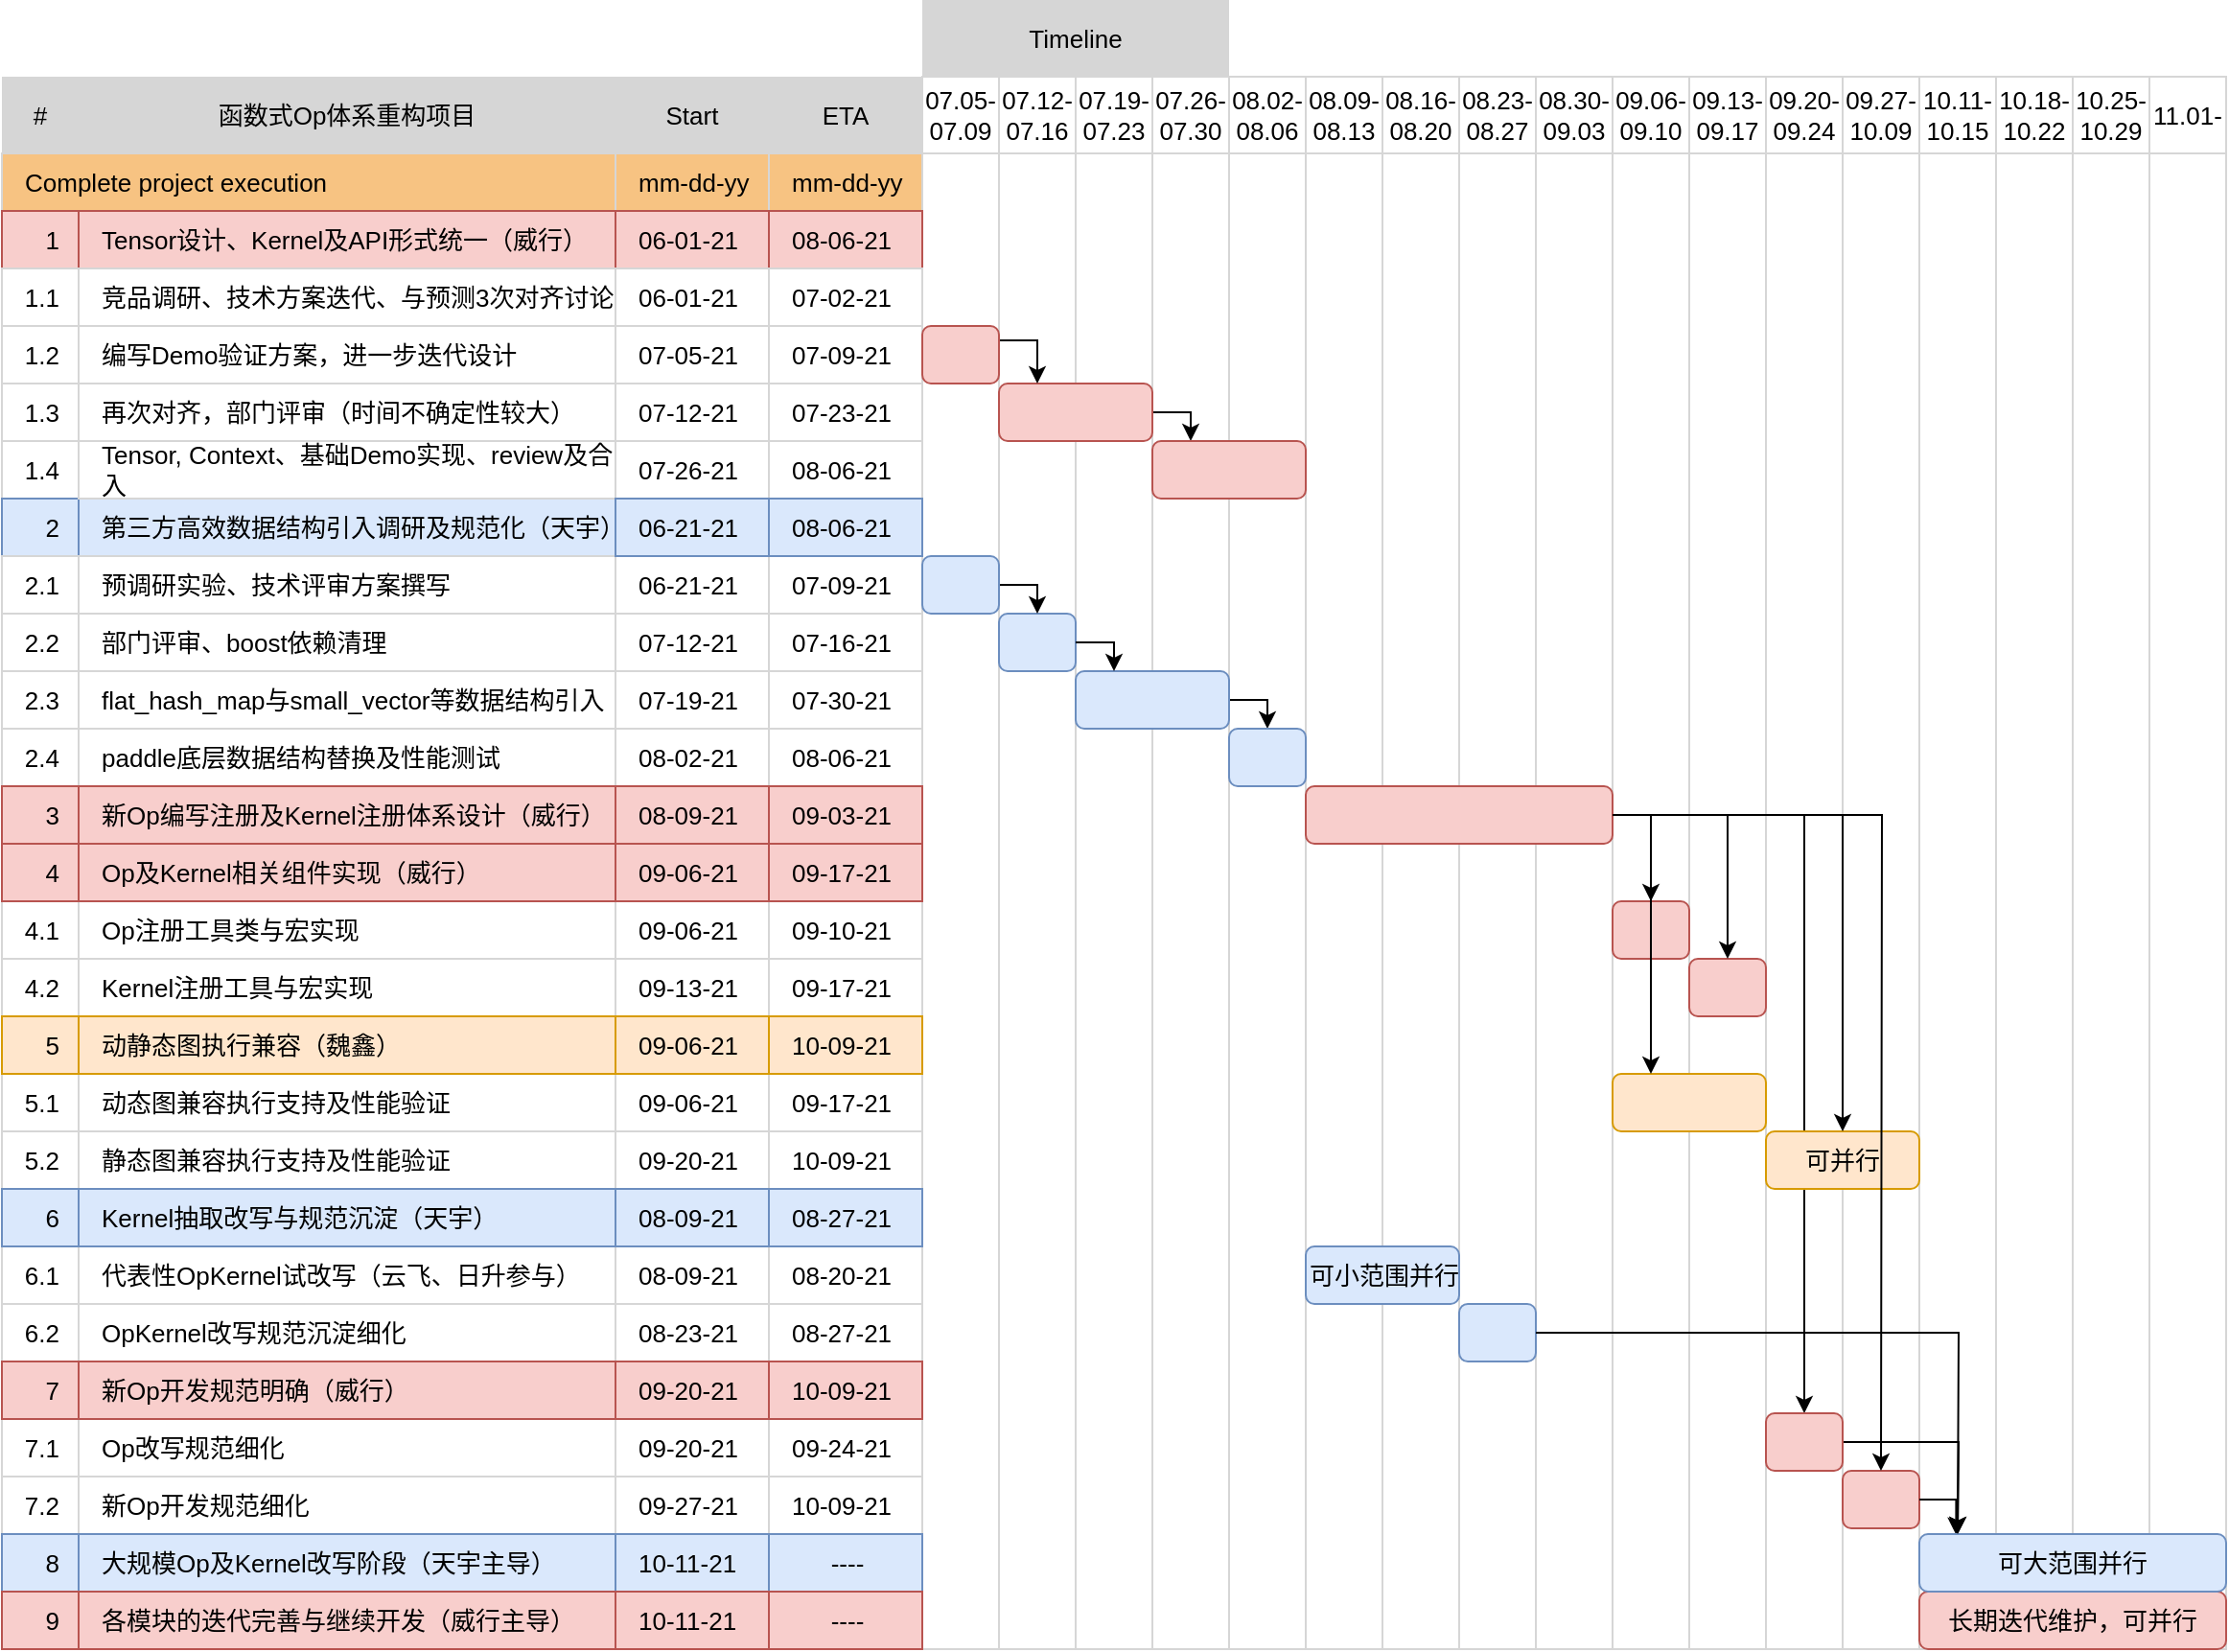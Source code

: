 <mxfile version="14.8.4" type="github">
  <diagram id="ldL86o38puUB_D25Ix0b" name="Page-1">
    <mxGraphModel dx="3258" dy="1356" grid="1" gridSize="10" guides="1" tooltips="1" connect="1" arrows="1" fold="1" page="1" pageScale="1" pageWidth="827" pageHeight="1169" math="0" shadow="0">
      <root>
        <mxCell id="0" />
        <mxCell id="1" parent="0" />
        <mxCell id="llm-Sv5bOsCH1gsNNvd9-575" value="" style="rounded=0;whiteSpace=wrap;html=1;strokeColor=#D6D6D6;fillColor=#FFFFFF;fontSize=13;" vertex="1" parent="1">
          <mxGeometry x="550" y="300" width="40" height="780" as="geometry" />
        </mxCell>
        <mxCell id="llm-Sv5bOsCH1gsNNvd9-574" value="" style="rounded=0;whiteSpace=wrap;html=1;strokeColor=#D6D6D6;fillColor=#FFFFFF;fontSize=13;" vertex="1" parent="1">
          <mxGeometry x="510" y="300" width="40" height="780" as="geometry" />
        </mxCell>
        <mxCell id="llm-Sv5bOsCH1gsNNvd9-573" value="" style="rounded=0;whiteSpace=wrap;html=1;strokeColor=#D6D6D6;fillColor=#FFFFFF;fontSize=13;" vertex="1" parent="1">
          <mxGeometry x="470" y="300" width="40" height="780" as="geometry" />
        </mxCell>
        <mxCell id="llm-Sv5bOsCH1gsNNvd9-572" value="" style="rounded=0;whiteSpace=wrap;html=1;strokeColor=#D6D6D6;fillColor=#FFFFFF;fontSize=13;" vertex="1" parent="1">
          <mxGeometry x="430" y="300" width="40" height="780" as="geometry" />
        </mxCell>
        <mxCell id="llm-Sv5bOsCH1gsNNvd9-442" value="" style="rounded=0;whiteSpace=wrap;html=1;strokeColor=#D6D6D6;fillColor=#FFFFFF;fontSize=13;" vertex="1" parent="1">
          <mxGeometry x="-90" y="300" width="40" height="780" as="geometry" />
        </mxCell>
        <mxCell id="llm-Sv5bOsCH1gsNNvd9-437" value="09.20-09.24" style="whiteSpace=wrap;html=1;aspect=fixed;strokeColor=#D6D6D6;strokeWidth=1;fillColor=#FFFFFF;fontColor=#000000;align=center;fontSize=13;" vertex="1" parent="1">
          <mxGeometry x="350" y="260" width="40" height="40" as="geometry" />
        </mxCell>
        <mxCell id="llm-Sv5bOsCH1gsNNvd9-438" value="09.27-10.09" style="whiteSpace=wrap;html=1;aspect=fixed;strokeColor=#D6D6D6;strokeWidth=1;fillColor=#FFFFFF;fontColor=#000000;align=center;fontSize=13;" vertex="1" parent="1">
          <mxGeometry x="390" y="260" width="40" height="40" as="geometry" />
        </mxCell>
        <mxCell id="llm-Sv5bOsCH1gsNNvd9-439" value="10.11-10.15" style="whiteSpace=wrap;html=1;aspect=fixed;strokeColor=#D6D6D6;strokeWidth=1;fillColor=#FFFFFF;fontColor=#000000;align=center;fontSize=13;" vertex="1" parent="1">
          <mxGeometry x="430" y="260" width="40" height="40" as="geometry" />
        </mxCell>
        <mxCell id="llm-Sv5bOsCH1gsNNvd9-440" value="10.18-10.22" style="whiteSpace=wrap;html=1;aspect=fixed;strokeColor=#D6D6D6;strokeWidth=1;fillColor=#FFFFFF;fontColor=#000000;align=center;fontSize=13;" vertex="1" parent="1">
          <mxGeometry x="470" y="260" width="40" height="40" as="geometry" />
        </mxCell>
        <mxCell id="llm-Sv5bOsCH1gsNNvd9-441" value="10.25-10.29" style="whiteSpace=wrap;html=1;aspect=fixed;strokeColor=#D6D6D6;strokeWidth=1;fillColor=#FFFFFF;fontColor=#000000;align=center;fontSize=13;" vertex="1" parent="1">
          <mxGeometry x="510" y="260" width="40" height="40" as="geometry" />
        </mxCell>
        <mxCell id="llm-Sv5bOsCH1gsNNvd9-342" value="" style="rounded=0;whiteSpace=wrap;html=1;strokeColor=#D6D6D6;fillColor=#FFFFFF;fontSize=13;" vertex="1" parent="1">
          <mxGeometry x="30" y="299.62" width="40" height="780.38" as="geometry" />
        </mxCell>
        <mxCell id="llm-Sv5bOsCH1gsNNvd9-343" value="" style="rounded=0;whiteSpace=wrap;html=1;strokeColor=#D6D6D6;fillColor=#FFFFFF;fontSize=13;" vertex="1" parent="1">
          <mxGeometry x="70" y="299.62" width="40" height="780.38" as="geometry" />
        </mxCell>
        <mxCell id="llm-Sv5bOsCH1gsNNvd9-344" value="" style="rounded=0;whiteSpace=wrap;html=1;strokeColor=#D6D6D6;fillColor=#FFFFFF;fontSize=13;" vertex="1" parent="1">
          <mxGeometry x="110" y="299.62" width="40" height="780.38" as="geometry" />
        </mxCell>
        <mxCell id="llm-Sv5bOsCH1gsNNvd9-345" value="" style="rounded=0;whiteSpace=wrap;html=1;strokeColor=#D6D6D6;fillColor=#FFFFFF;fontSize=13;" vertex="1" parent="1">
          <mxGeometry x="-50" y="299.62" width="40" height="780.38" as="geometry" />
        </mxCell>
        <mxCell id="llm-Sv5bOsCH1gsNNvd9-346" value="" style="rounded=0;whiteSpace=wrap;html=1;strokeColor=#D6D6D6;fillColor=#FFFFFF;fontSize=13;" vertex="1" parent="1">
          <mxGeometry x="-10" y="299.62" width="40" height="780.38" as="geometry" />
        </mxCell>
        <mxCell id="llm-Sv5bOsCH1gsNNvd9-410" value="" style="rounded=0;whiteSpace=wrap;html=1;strokeColor=#D6D6D6;fillColor=#FFFFFF;fontSize=13;" vertex="1" parent="1">
          <mxGeometry x="230" y="299.62" width="40" height="780.38" as="geometry" />
        </mxCell>
        <mxCell id="llm-Sv5bOsCH1gsNNvd9-411" value="" style="rounded=0;whiteSpace=wrap;html=1;strokeColor=#D6D6D6;fillColor=#FFFFFF;fontSize=13;" vertex="1" parent="1">
          <mxGeometry x="270" y="299.62" width="40" height="780.38" as="geometry" />
        </mxCell>
        <mxCell id="llm-Sv5bOsCH1gsNNvd9-412" value="" style="rounded=0;whiteSpace=wrap;html=1;strokeColor=#D6D6D6;fillColor=#FFFFFF;fontSize=13;" vertex="1" parent="1">
          <mxGeometry x="310" y="299.62" width="40" height="780.38" as="geometry" />
        </mxCell>
        <mxCell id="llm-Sv5bOsCH1gsNNvd9-413" value="" style="rounded=0;whiteSpace=wrap;html=1;strokeColor=#D6D6D6;fillColor=#FFFFFF;fontSize=13;" vertex="1" parent="1">
          <mxGeometry x="150" y="299.62" width="40" height="780.38" as="geometry" />
        </mxCell>
        <mxCell id="llm-Sv5bOsCH1gsNNvd9-414" value="" style="rounded=0;whiteSpace=wrap;html=1;strokeColor=#D6D6D6;fillColor=#FFFFFF;fontSize=13;" vertex="1" parent="1">
          <mxGeometry x="190" y="299.62" width="40" height="780.38" as="geometry" />
        </mxCell>
        <mxCell id="llm-Sv5bOsCH1gsNNvd9-424" value="" style="rounded=0;whiteSpace=wrap;html=1;strokeColor=#D6D6D6;fillColor=#FFFFFF;fontSize=13;" vertex="1" parent="1">
          <mxGeometry x="350" y="300" width="40" height="780" as="geometry" />
        </mxCell>
        <mxCell id="llm-Sv5bOsCH1gsNNvd9-110" value="&lt;span style=&quot;font-size: 13px;&quot;&gt;Complete project execution&lt;/span&gt;" style="rounded=0;whiteSpace=wrap;html=1;strokeColor=#D6D6D6;fillColor=#f7c382;align=left;spacingLeft=10;fontSize=13;" vertex="1" parent="1">
          <mxGeometry x="-570" y="300" width="480" height="30" as="geometry" />
        </mxCell>
        <mxCell id="llm-Sv5bOsCH1gsNNvd9-111" value="Tensor设计、Kernel及API形式统一（威行）" style="rounded=0;whiteSpace=wrap;html=1;strokeColor=#b85450;fillColor=#f8cecc;align=left;spacingLeft=10;fontSize=13;" vertex="1" parent="1">
          <mxGeometry x="-530" y="330" width="280" height="30" as="geometry" />
        </mxCell>
        <mxCell id="llm-Sv5bOsCH1gsNNvd9-112" value="竞品调研、技术方案迭代、与预测3次对齐讨论" style="rounded=0;whiteSpace=wrap;html=1;strokeColor=#D6D6D6;fillColor=#FFFFFF;align=left;spacingLeft=10;fontSize=13;" vertex="1" parent="1">
          <mxGeometry x="-530" y="360" width="280" height="30" as="geometry" />
        </mxCell>
        <mxCell id="llm-Sv5bOsCH1gsNNvd9-113" value="再次对齐，部门评审（时间不确定性较大）" style="rounded=0;whiteSpace=wrap;html=1;strokeColor=#D6D6D6;fillColor=#FFFFFF;align=left;spacingLeft=10;fontSize=13;" vertex="1" parent="1">
          <mxGeometry x="-530" y="420" width="280" height="30" as="geometry" />
        </mxCell>
        <mxCell id="llm-Sv5bOsCH1gsNNvd9-116" value="&lt;span style=&quot;font-size: 13px;&quot;&gt;第三方高效数据结构引入调研及规范化（天宇）&lt;/span&gt;" style="rounded=0;whiteSpace=wrap;html=1;strokeColor=#6c8ebf;fillColor=#dae8fc;align=left;spacingLeft=10;fontSize=13;" vertex="1" parent="1">
          <mxGeometry x="-530" y="480" width="280" height="30" as="geometry" />
        </mxCell>
        <mxCell id="llm-Sv5bOsCH1gsNNvd9-117" value="预调研实验、技术评审方案撰写" style="rounded=0;whiteSpace=wrap;html=1;strokeColor=#D6D6D6;fillColor=#FFFFFF;align=left;spacingLeft=10;fontSize=13;" vertex="1" parent="1">
          <mxGeometry x="-530" y="510" width="280" height="30" as="geometry" />
        </mxCell>
        <mxCell id="llm-Sv5bOsCH1gsNNvd9-118" value="&lt;span style=&quot;font-size: 13px;&quot;&gt;部门评审、boost依赖清理&lt;/span&gt;" style="rounded=0;whiteSpace=wrap;html=1;strokeColor=#D6D6D6;fillColor=#FFFFFF;align=left;spacingLeft=10;fontSize=13;" vertex="1" parent="1">
          <mxGeometry x="-530" y="540" width="280" height="30" as="geometry" />
        </mxCell>
        <mxCell id="llm-Sv5bOsCH1gsNNvd9-119" value="flat_hash_map与small_vector等数据结构引入" style="rounded=0;whiteSpace=wrap;html=1;strokeColor=#D6D6D6;fillColor=#FFFFFF;align=left;spacingLeft=10;fontSize=13;" vertex="1" parent="1">
          <mxGeometry x="-530" y="570" width="280" height="30" as="geometry" />
        </mxCell>
        <mxCell id="llm-Sv5bOsCH1gsNNvd9-120" value="paddle底层数据结构替换及性能测试" style="rounded=0;whiteSpace=wrap;html=1;strokeColor=#D6D6D6;fillColor=#FFFFFF;align=left;spacingLeft=10;fontSize=13;" vertex="1" parent="1">
          <mxGeometry x="-530" y="600" width="280" height="30" as="geometry" />
        </mxCell>
        <mxCell id="llm-Sv5bOsCH1gsNNvd9-123" value="&lt;span style=&quot;font-size: 13px;&quot;&gt;新Op编写注册及Kernel注册体系设计（威行）&lt;/span&gt;" style="rounded=0;whiteSpace=wrap;html=1;strokeColor=#b85450;fillColor=#f8cecc;align=left;spacingLeft=10;fontSize=13;" vertex="1" parent="1">
          <mxGeometry x="-530" y="630" width="280" height="30" as="geometry" />
        </mxCell>
        <mxCell id="llm-Sv5bOsCH1gsNNvd9-124" value="&lt;span style=&quot;font-size: 13px;&quot;&gt;Op注册工具类与宏实现&lt;/span&gt;" style="rounded=0;whiteSpace=wrap;html=1;strokeColor=#D6D6D6;fillColor=#FFFFFF;align=left;spacingLeft=10;fontSize=13;" vertex="1" parent="1">
          <mxGeometry x="-530" y="690" width="280" height="30" as="geometry" />
        </mxCell>
        <mxCell id="llm-Sv5bOsCH1gsNNvd9-125" value="Kernel注册工具与宏实现" style="rounded=0;whiteSpace=wrap;html=1;strokeColor=#D6D6D6;fillColor=#FFFFFF;align=left;spacingLeft=10;fontSize=13;" vertex="1" parent="1">
          <mxGeometry x="-530" y="720" width="280" height="30" as="geometry" />
        </mxCell>
        <mxCell id="llm-Sv5bOsCH1gsNNvd9-126" value="&lt;span style=&quot;font-size: 13px;&quot;&gt;动态图兼容执行支持及性能验证&lt;/span&gt;" style="rounded=0;whiteSpace=wrap;html=1;strokeColor=#D6D6D6;fillColor=#FFFFFF;align=left;spacingLeft=10;fontSize=13;" vertex="1" parent="1">
          <mxGeometry x="-530" y="780" width="280" height="30" as="geometry" />
        </mxCell>
        <mxCell id="llm-Sv5bOsCH1gsNNvd9-127" value="静态图兼容执行支持及性能验证" style="rounded=0;whiteSpace=wrap;html=1;strokeColor=#D6D6D6;fillColor=#FFFFFF;align=left;spacingLeft=10;fontSize=13;" vertex="1" parent="1">
          <mxGeometry x="-530" y="810" width="280" height="30" as="geometry" />
        </mxCell>
        <mxCell id="llm-Sv5bOsCH1gsNNvd9-129" value="1" style="rounded=0;whiteSpace=wrap;html=1;strokeColor=#b85450;fillColor=#f8cecc;align=right;spacingLeft=10;spacingRight=8;fontSize=13;" vertex="1" parent="1">
          <mxGeometry x="-570" y="330" width="40" height="30" as="geometry" />
        </mxCell>
        <mxCell id="llm-Sv5bOsCH1gsNNvd9-130" value="1.1" style="rounded=0;whiteSpace=wrap;html=1;strokeColor=#D6D6D6;fillColor=#FFFFFF;align=right;spacingLeft=10;spacingRight=8;fontSize=13;" vertex="1" parent="1">
          <mxGeometry x="-570" y="360" width="40" height="30" as="geometry" />
        </mxCell>
        <mxCell id="llm-Sv5bOsCH1gsNNvd9-131" value="1.2" style="rounded=0;whiteSpace=wrap;html=1;strokeColor=#D6D6D6;fillColor=#FFFFFF;align=right;spacingLeft=10;spacingRight=8;fontSize=13;" vertex="1" parent="1">
          <mxGeometry x="-570" y="390" width="40" height="30" as="geometry" />
        </mxCell>
        <mxCell id="llm-Sv5bOsCH1gsNNvd9-132" value="1.4" style="rounded=0;whiteSpace=wrap;html=1;strokeColor=#D6D6D6;fillColor=#FFFFFF;align=right;spacingLeft=10;spacingRight=8;fontSize=13;" vertex="1" parent="1">
          <mxGeometry x="-570" y="450" width="40" height="30" as="geometry" />
        </mxCell>
        <mxCell id="llm-Sv5bOsCH1gsNNvd9-134" value="2" style="rounded=0;whiteSpace=wrap;html=1;strokeColor=#6c8ebf;fillColor=#dae8fc;align=right;spacingLeft=10;spacingRight=8;fontSize=13;" vertex="1" parent="1">
          <mxGeometry x="-570" y="480" width="40" height="30" as="geometry" />
        </mxCell>
        <mxCell id="llm-Sv5bOsCH1gsNNvd9-135" value="2.1" style="rounded=0;whiteSpace=wrap;html=1;strokeColor=#D6D6D6;fillColor=#FFFFFF;align=right;spacingLeft=10;spacingRight=8;fontSize=13;" vertex="1" parent="1">
          <mxGeometry x="-570" y="510" width="40" height="30" as="geometry" />
        </mxCell>
        <mxCell id="llm-Sv5bOsCH1gsNNvd9-136" value="2.2" style="rounded=0;whiteSpace=wrap;html=1;strokeColor=#D6D6D6;fillColor=#FFFFFF;align=right;spacingLeft=10;spacingRight=8;fontSize=13;" vertex="1" parent="1">
          <mxGeometry x="-570" y="540" width="40" height="30" as="geometry" />
        </mxCell>
        <mxCell id="llm-Sv5bOsCH1gsNNvd9-137" value="2.3" style="rounded=0;whiteSpace=wrap;html=1;strokeColor=#D6D6D6;fillColor=#FFFFFF;align=right;spacingLeft=10;spacingRight=8;fontSize=13;" vertex="1" parent="1">
          <mxGeometry x="-570" y="570" width="40" height="30" as="geometry" />
        </mxCell>
        <mxCell id="llm-Sv5bOsCH1gsNNvd9-138" value="2.4" style="rounded=0;whiteSpace=wrap;html=1;strokeColor=#D6D6D6;fillColor=#FFFFFF;align=right;spacingLeft=10;spacingRight=8;fontSize=13;" vertex="1" parent="1">
          <mxGeometry x="-570" y="600" width="40" height="30" as="geometry" />
        </mxCell>
        <mxCell id="llm-Sv5bOsCH1gsNNvd9-141" value="3" style="rounded=0;whiteSpace=wrap;html=1;strokeColor=#b85450;fillColor=#f8cecc;align=right;spacingLeft=10;spacingRight=8;fontSize=13;" vertex="1" parent="1">
          <mxGeometry x="-570" y="630" width="40" height="30" as="geometry" />
        </mxCell>
        <mxCell id="llm-Sv5bOsCH1gsNNvd9-142" value="4.1" style="rounded=0;whiteSpace=wrap;html=1;strokeColor=#D6D6D6;fillColor=#FFFFFF;align=right;spacingLeft=10;spacingRight=8;fontSize=13;" vertex="1" parent="1">
          <mxGeometry x="-570" y="690" width="40" height="30" as="geometry" />
        </mxCell>
        <mxCell id="llm-Sv5bOsCH1gsNNvd9-143" value="4.2" style="rounded=0;whiteSpace=wrap;html=1;strokeColor=#D6D6D6;fillColor=#FFFFFF;align=right;spacingLeft=10;spacingRight=8;fontSize=13;" vertex="1" parent="1">
          <mxGeometry x="-570" y="720" width="40" height="30" as="geometry" />
        </mxCell>
        <mxCell id="llm-Sv5bOsCH1gsNNvd9-144" value="5.1" style="rounded=0;whiteSpace=wrap;html=1;strokeColor=#D6D6D6;fillColor=#FFFFFF;align=right;spacingLeft=10;spacingRight=8;fontSize=13;" vertex="1" parent="1">
          <mxGeometry x="-570" y="780" width="40" height="30" as="geometry" />
        </mxCell>
        <mxCell id="llm-Sv5bOsCH1gsNNvd9-145" value="5.2" style="rounded=0;whiteSpace=wrap;html=1;strokeColor=#D6D6D6;fillColor=#FFFFFF;align=right;spacingLeft=10;spacingRight=8;fontSize=13;" vertex="1" parent="1">
          <mxGeometry x="-570" y="810" width="40" height="30" as="geometry" />
        </mxCell>
        <mxCell id="llm-Sv5bOsCH1gsNNvd9-150" value="mm-dd-yy" style="rounded=0;whiteSpace=wrap;html=1;strokeColor=#D6D6D6;fillColor=#f7c382;align=left;spacingLeft=10;spacingRight=8;fontSize=13;" vertex="1" parent="1">
          <mxGeometry x="-250" y="300" width="80" height="30" as="geometry" />
        </mxCell>
        <mxCell id="llm-Sv5bOsCH1gsNNvd9-151" value="06-01-21" style="rounded=0;whiteSpace=wrap;html=1;strokeColor=#b85450;fillColor=#f8cecc;align=left;spacingLeft=10;spacingRight=8;fontSize=13;" vertex="1" parent="1">
          <mxGeometry x="-250" y="330" width="80" height="30" as="geometry" />
        </mxCell>
        <mxCell id="llm-Sv5bOsCH1gsNNvd9-152" value="06-01-21" style="rounded=0;whiteSpace=wrap;html=1;strokeColor=#D6D6D6;fillColor=#FFFFFF;align=left;spacingLeft=10;spacingRight=8;fontSize=13;" vertex="1" parent="1">
          <mxGeometry x="-250" y="360" width="80" height="30" as="geometry" />
        </mxCell>
        <mxCell id="llm-Sv5bOsCH1gsNNvd9-153" value="mm-dd-yy" style="rounded=0;whiteSpace=wrap;html=1;strokeColor=#D6D6D6;fillColor=#f7c382;align=left;spacingLeft=10;spacingRight=8;fontSize=13;" vertex="1" parent="1">
          <mxGeometry x="-170" y="300" width="80" height="30" as="geometry" />
        </mxCell>
        <mxCell id="llm-Sv5bOsCH1gsNNvd9-154" value="08-06-21" style="rounded=0;whiteSpace=wrap;html=1;strokeColor=#b85450;fillColor=#f8cecc;align=left;spacingLeft=10;spacingRight=8;fontSize=13;" vertex="1" parent="1">
          <mxGeometry x="-170" y="330" width="80" height="30" as="geometry" />
        </mxCell>
        <mxCell id="llm-Sv5bOsCH1gsNNvd9-155" value="07-02-21" style="rounded=0;whiteSpace=wrap;html=1;strokeColor=#D6D6D6;fillColor=#FFFFFF;align=left;spacingLeft=10;spacingRight=8;fontSize=13;" vertex="1" parent="1">
          <mxGeometry x="-170" y="360" width="80" height="30" as="geometry" />
        </mxCell>
        <mxCell id="llm-Sv5bOsCH1gsNNvd9-156" value="编写Demo验证方案，进一步迭代设计" style="rounded=0;whiteSpace=wrap;html=1;strokeColor=#D6D6D6;fillColor=#FFFFFF;align=left;spacingLeft=10;fontSize=13;" vertex="1" parent="1">
          <mxGeometry x="-530" y="390" width="280" height="30" as="geometry" />
        </mxCell>
        <mxCell id="llm-Sv5bOsCH1gsNNvd9-157" value="1.3" style="rounded=0;whiteSpace=wrap;html=1;strokeColor=#D6D6D6;fillColor=#FFFFFF;align=right;spacingLeft=10;spacingRight=8;fontSize=13;" vertex="1" parent="1">
          <mxGeometry x="-570" y="420" width="40" height="30" as="geometry" />
        </mxCell>
        <mxCell id="llm-Sv5bOsCH1gsNNvd9-158" value="Tensor, Context、基础Demo实现、review及合入" style="rounded=0;whiteSpace=wrap;html=1;strokeColor=#D6D6D6;fillColor=#FFFFFF;align=left;spacingLeft=10;fontSize=13;" vertex="1" parent="1">
          <mxGeometry x="-530" y="450" width="280" height="30" as="geometry" />
        </mxCell>
        <mxCell id="llm-Sv5bOsCH1gsNNvd9-160" value="#" style="rounded=0;whiteSpace=wrap;html=1;strokeColor=none;fillColor=#D6D6D6;align=center;fontSize=13;" vertex="1" parent="1">
          <mxGeometry x="-570" y="260" width="40" height="40" as="geometry" />
        </mxCell>
        <mxCell id="llm-Sv5bOsCH1gsNNvd9-161" value="函数式Op体系重构项目" style="rounded=0;whiteSpace=wrap;html=1;strokeColor=none;fillColor=#D6D6D6;align=center;fontSize=13;" vertex="1" parent="1">
          <mxGeometry x="-530" y="260" width="280" height="40" as="geometry" />
        </mxCell>
        <mxCell id="llm-Sv5bOsCH1gsNNvd9-163" value="Start" style="rounded=0;whiteSpace=wrap;html=1;strokeColor=none;fillColor=#D6D6D6;align=center;fontSize=13;" vertex="1" parent="1">
          <mxGeometry x="-250" y="260" width="80" height="40" as="geometry" />
        </mxCell>
        <mxCell id="llm-Sv5bOsCH1gsNNvd9-164" value="ETA" style="rounded=0;whiteSpace=wrap;html=1;strokeColor=none;fillColor=#D6D6D6;align=center;fontSize=13;" vertex="1" parent="1">
          <mxGeometry x="-170" y="260" width="80" height="40" as="geometry" />
        </mxCell>
        <mxCell id="llm-Sv5bOsCH1gsNNvd9-165" value="07-05-21" style="rounded=0;whiteSpace=wrap;html=1;strokeColor=#D6D6D6;fillColor=#FFFFFF;align=left;spacingLeft=10;spacingRight=8;fontSize=13;" vertex="1" parent="1">
          <mxGeometry x="-250" y="390" width="80" height="30" as="geometry" />
        </mxCell>
        <mxCell id="llm-Sv5bOsCH1gsNNvd9-166" value="07-09-21" style="rounded=0;whiteSpace=wrap;html=1;strokeColor=#D6D6D6;fillColor=#FFFFFF;align=left;spacingLeft=10;spacingRight=8;fontSize=13;" vertex="1" parent="1">
          <mxGeometry x="-170" y="390" width="80" height="30" as="geometry" />
        </mxCell>
        <mxCell id="llm-Sv5bOsCH1gsNNvd9-168" value="07-12-21" style="rounded=0;whiteSpace=wrap;html=1;strokeColor=#D6D6D6;fillColor=#FFFFFF;align=left;spacingLeft=10;spacingRight=8;fontSize=13;" vertex="1" parent="1">
          <mxGeometry x="-250" y="420" width="80" height="30" as="geometry" />
        </mxCell>
        <mxCell id="llm-Sv5bOsCH1gsNNvd9-169" value="07-23-21" style="rounded=0;whiteSpace=wrap;html=1;strokeColor=#D6D6D6;fillColor=#FFFFFF;align=left;spacingLeft=10;spacingRight=8;fontSize=13;" vertex="1" parent="1">
          <mxGeometry x="-170" y="420" width="80" height="30" as="geometry" />
        </mxCell>
        <mxCell id="llm-Sv5bOsCH1gsNNvd9-172" value="07-26-21" style="rounded=0;whiteSpace=wrap;html=1;strokeColor=#D6D6D6;fillColor=#FFFFFF;align=left;spacingLeft=10;spacingRight=8;fontSize=13;" vertex="1" parent="1">
          <mxGeometry x="-250" y="450" width="80" height="30" as="geometry" />
        </mxCell>
        <mxCell id="llm-Sv5bOsCH1gsNNvd9-177" value="08-06-21" style="rounded=0;whiteSpace=wrap;html=1;strokeColor=#D6D6D6;fillColor=#FFFFFF;align=left;spacingLeft=10;spacingRight=8;fontSize=13;" vertex="1" parent="1">
          <mxGeometry x="-170" y="450" width="80" height="30" as="geometry" />
        </mxCell>
        <mxCell id="llm-Sv5bOsCH1gsNNvd9-181" value="06-21-21" style="rounded=0;whiteSpace=wrap;html=1;strokeColor=#D6D6D6;fillColor=#FFFFFF;align=left;spacingLeft=10;spacingRight=8;fontSize=13;" vertex="1" parent="1">
          <mxGeometry x="-250" y="510" width="80" height="30" as="geometry" />
        </mxCell>
        <mxCell id="llm-Sv5bOsCH1gsNNvd9-182" value="07-12-21" style="rounded=0;whiteSpace=wrap;html=1;strokeColor=#D6D6D6;fillColor=#FFFFFF;align=left;spacingLeft=10;spacingRight=8;fontSize=13;" vertex="1" parent="1">
          <mxGeometry x="-250" y="540" width="80" height="30" as="geometry" />
        </mxCell>
        <mxCell id="llm-Sv5bOsCH1gsNNvd9-184" value="07-19-21" style="rounded=0;whiteSpace=wrap;html=1;strokeColor=#D6D6D6;fillColor=#FFFFFF;align=left;spacingLeft=10;spacingRight=8;fontSize=13;" vertex="1" parent="1">
          <mxGeometry x="-250" y="570" width="80" height="30" as="geometry" />
        </mxCell>
        <mxCell id="llm-Sv5bOsCH1gsNNvd9-186" value="07-09-21" style="rounded=0;whiteSpace=wrap;html=1;strokeColor=#D6D6D6;fillColor=#FFFFFF;align=left;spacingLeft=10;spacingRight=8;fontSize=13;" vertex="1" parent="1">
          <mxGeometry x="-170" y="510" width="80" height="30" as="geometry" />
        </mxCell>
        <mxCell id="llm-Sv5bOsCH1gsNNvd9-187" value="07-16-21" style="rounded=0;whiteSpace=wrap;html=1;strokeColor=#D6D6D6;fillColor=#FFFFFF;align=left;spacingLeft=10;spacingRight=8;fontSize=13;" vertex="1" parent="1">
          <mxGeometry x="-170" y="540" width="80" height="30" as="geometry" />
        </mxCell>
        <mxCell id="llm-Sv5bOsCH1gsNNvd9-188" value="07-30-21" style="rounded=0;whiteSpace=wrap;html=1;strokeColor=#D6D6D6;fillColor=#FFFFFF;align=left;spacingLeft=10;spacingRight=8;fontSize=13;" vertex="1" parent="1">
          <mxGeometry x="-170" y="570" width="80" height="30" as="geometry" />
        </mxCell>
        <mxCell id="llm-Sv5bOsCH1gsNNvd9-190" value="08-02-21" style="rounded=0;whiteSpace=wrap;html=1;strokeColor=#D6D6D6;fillColor=#FFFFFF;align=left;spacingLeft=10;spacingRight=8;fontSize=13;" vertex="1" parent="1">
          <mxGeometry x="-250" y="600" width="80" height="30" as="geometry" />
        </mxCell>
        <mxCell id="llm-Sv5bOsCH1gsNNvd9-195" value="08-06-21" style="rounded=0;whiteSpace=wrap;html=1;strokeColor=#D6D6D6;fillColor=#FFFFFF;align=left;spacingLeft=10;spacingRight=8;fontSize=13;" vertex="1" parent="1">
          <mxGeometry x="-170" y="600" width="80" height="30" as="geometry" />
        </mxCell>
        <mxCell id="llm-Sv5bOsCH1gsNNvd9-199" value="09-06-21" style="rounded=0;whiteSpace=wrap;html=1;strokeColor=#D6D6D6;fillColor=#FFFFFF;align=left;spacingLeft=10;spacingRight=8;fontSize=13;" vertex="1" parent="1">
          <mxGeometry x="-250" y="690" width="80" height="30" as="geometry" />
        </mxCell>
        <mxCell id="llm-Sv5bOsCH1gsNNvd9-200" value="09-13-21" style="rounded=0;whiteSpace=wrap;html=1;strokeColor=#D6D6D6;fillColor=#FFFFFF;align=left;spacingLeft=10;spacingRight=8;fontSize=13;" vertex="1" parent="1">
          <mxGeometry x="-250" y="720" width="80" height="30" as="geometry" />
        </mxCell>
        <mxCell id="llm-Sv5bOsCH1gsNNvd9-202" value="09-06-21" style="rounded=0;whiteSpace=wrap;html=1;strokeColor=#D6D6D6;fillColor=#FFFFFF;align=left;spacingLeft=10;spacingRight=8;fontSize=13;" vertex="1" parent="1">
          <mxGeometry x="-250" y="780" width="80" height="30" as="geometry" />
        </mxCell>
        <mxCell id="llm-Sv5bOsCH1gsNNvd9-204" value="09-10-21" style="rounded=0;whiteSpace=wrap;html=1;strokeColor=#D6D6D6;fillColor=#FFFFFF;align=left;spacingLeft=10;spacingRight=8;fontSize=13;" vertex="1" parent="1">
          <mxGeometry x="-170" y="690" width="80" height="30" as="geometry" />
        </mxCell>
        <mxCell id="llm-Sv5bOsCH1gsNNvd9-205" value="09-17-21" style="rounded=0;whiteSpace=wrap;html=1;strokeColor=#D6D6D6;fillColor=#FFFFFF;align=left;spacingLeft=10;spacingRight=8;fontSize=13;" vertex="1" parent="1">
          <mxGeometry x="-170" y="720" width="80" height="30" as="geometry" />
        </mxCell>
        <mxCell id="llm-Sv5bOsCH1gsNNvd9-206" value="09-17-21" style="rounded=0;whiteSpace=wrap;html=1;strokeColor=#D6D6D6;fillColor=#FFFFFF;align=left;spacingLeft=10;spacingRight=8;fontSize=13;" vertex="1" parent="1">
          <mxGeometry x="-170" y="780" width="80" height="30" as="geometry" />
        </mxCell>
        <mxCell id="llm-Sv5bOsCH1gsNNvd9-208" value="09-20-21" style="rounded=0;whiteSpace=wrap;html=1;strokeColor=#D6D6D6;fillColor=#FFFFFF;align=left;spacingLeft=10;spacingRight=8;fontSize=13;" vertex="1" parent="1">
          <mxGeometry x="-250" y="810" width="80" height="30" as="geometry" />
        </mxCell>
        <mxCell id="llm-Sv5bOsCH1gsNNvd9-211" value="10-09-21" style="rounded=0;whiteSpace=wrap;html=1;strokeColor=#D6D6D6;fillColor=#FFFFFF;align=left;spacingLeft=10;spacingRight=8;fontSize=13;" vertex="1" parent="1">
          <mxGeometry x="-170" y="810" width="80" height="30" as="geometry" />
        </mxCell>
        <mxCell id="llm-Sv5bOsCH1gsNNvd9-214" value="06-21-21" style="rounded=0;whiteSpace=wrap;html=1;strokeColor=#6c8ebf;fillColor=#dae8fc;align=left;spacingLeft=10;spacingRight=8;fontSize=13;" vertex="1" parent="1">
          <mxGeometry x="-250" y="480" width="80" height="30" as="geometry" />
        </mxCell>
        <mxCell id="llm-Sv5bOsCH1gsNNvd9-215" value="08-06-21" style="rounded=0;whiteSpace=wrap;html=1;strokeColor=#6c8ebf;fillColor=#dae8fc;align=left;spacingLeft=10;spacingRight=8;fontSize=13;" vertex="1" parent="1">
          <mxGeometry x="-170" y="480" width="80" height="30" as="geometry" />
        </mxCell>
        <mxCell id="llm-Sv5bOsCH1gsNNvd9-217" value="08-09-21" style="rounded=0;whiteSpace=wrap;html=1;strokeColor=#b85450;fillColor=#f8cecc;align=left;spacingLeft=10;spacingRight=8;fontSize=13;" vertex="1" parent="1">
          <mxGeometry x="-250" y="630" width="80" height="30" as="geometry" />
        </mxCell>
        <mxCell id="llm-Sv5bOsCH1gsNNvd9-218" value="09-03-21" style="rounded=0;whiteSpace=wrap;html=1;strokeColor=#b85450;fillColor=#f8cecc;align=left;spacingLeft=10;spacingRight=8;fontSize=13;" vertex="1" parent="1">
          <mxGeometry x="-170" y="630" width="80" height="30" as="geometry" />
        </mxCell>
        <mxCell id="llm-Sv5bOsCH1gsNNvd9-335" value="Timeline" style="rounded=0;whiteSpace=wrap;html=1;strokeColor=none;fillColor=#D6D6D6;align=center;fontSize=13;" vertex="1" parent="1">
          <mxGeometry x="-90" y="220" width="160" height="40" as="geometry" />
        </mxCell>
        <mxCell id="llm-Sv5bOsCH1gsNNvd9-360" value="07.12-07.16" style="whiteSpace=wrap;html=1;aspect=fixed;strokeColor=#D6D6D6;strokeWidth=1;fillColor=#FFFFFF;fontColor=#000000;align=center;fontSize=13;" vertex="1" parent="1">
          <mxGeometry x="-50" y="260" width="40" height="40" as="geometry" />
        </mxCell>
        <mxCell id="llm-Sv5bOsCH1gsNNvd9-394" value="07.19-07.23" style="whiteSpace=wrap;html=1;aspect=fixed;strokeColor=#D6D6D6;strokeWidth=1;fillColor=#FFFFFF;fontColor=#000000;align=center;fontSize=13;" vertex="1" parent="1">
          <mxGeometry x="-10" y="260" width="40" height="40" as="geometry" />
        </mxCell>
        <mxCell id="llm-Sv5bOsCH1gsNNvd9-395" value="07.26-07.30" style="whiteSpace=wrap;html=1;aspect=fixed;strokeColor=#D6D6D6;strokeWidth=1;fillColor=#FFFFFF;fontColor=#000000;align=center;fontSize=13;" vertex="1" parent="1">
          <mxGeometry x="30" y="260" width="40" height="40" as="geometry" />
        </mxCell>
        <mxCell id="llm-Sv5bOsCH1gsNNvd9-396" value="08.02-08.06" style="whiteSpace=wrap;html=1;aspect=fixed;strokeColor=#D6D6D6;strokeWidth=1;fillColor=#FFFFFF;fontColor=#000000;align=center;fontSize=13;" vertex="1" parent="1">
          <mxGeometry x="70" y="260" width="40" height="40" as="geometry" />
        </mxCell>
        <mxCell id="llm-Sv5bOsCH1gsNNvd9-397" value="08.09-08.13" style="whiteSpace=wrap;html=1;aspect=fixed;strokeColor=#D6D6D6;strokeWidth=1;fillColor=#FFFFFF;fontColor=#000000;align=center;fontSize=13;" vertex="1" parent="1">
          <mxGeometry x="110" y="260" width="40" height="40" as="geometry" />
        </mxCell>
        <mxCell id="llm-Sv5bOsCH1gsNNvd9-443" value="07.05-07.09" style="whiteSpace=wrap;html=1;aspect=fixed;strokeColor=#D6D6D6;strokeWidth=1;fillColor=#FFFFFF;fontColor=#000000;align=center;fontSize=13;" vertex="1" parent="1">
          <mxGeometry x="-90" y="260" width="40" height="40" as="geometry" />
        </mxCell>
        <mxCell id="llm-Sv5bOsCH1gsNNvd9-485" value="&lt;span style=&quot;font-size: 13px;&quot;&gt;Op及Kernel相关组件实现（威行）&lt;/span&gt;" style="rounded=0;whiteSpace=wrap;html=1;strokeColor=#b85450;fillColor=#f8cecc;align=left;spacingLeft=10;fontSize=13;" vertex="1" parent="1">
          <mxGeometry x="-530" y="660" width="280" height="30" as="geometry" />
        </mxCell>
        <mxCell id="llm-Sv5bOsCH1gsNNvd9-486" value="4" style="rounded=0;whiteSpace=wrap;html=1;strokeColor=#b85450;fillColor=#f8cecc;align=right;spacingLeft=10;spacingRight=8;fontSize=13;" vertex="1" parent="1">
          <mxGeometry x="-570" y="660" width="40" height="30" as="geometry" />
        </mxCell>
        <mxCell id="llm-Sv5bOsCH1gsNNvd9-487" value="09-06-21" style="rounded=0;whiteSpace=wrap;html=1;strokeColor=#b85450;fillColor=#f8cecc;align=left;spacingLeft=10;spacingRight=8;fontSize=13;" vertex="1" parent="1">
          <mxGeometry x="-250" y="660" width="80" height="30" as="geometry" />
        </mxCell>
        <mxCell id="llm-Sv5bOsCH1gsNNvd9-488" value="09-17-21" style="rounded=0;whiteSpace=wrap;html=1;strokeColor=#b85450;fillColor=#f8cecc;align=left;spacingLeft=10;spacingRight=8;fontSize=13;" vertex="1" parent="1">
          <mxGeometry x="-170" y="660" width="80" height="30" as="geometry" />
        </mxCell>
        <mxCell id="llm-Sv5bOsCH1gsNNvd9-489" value="&lt;span style=&quot;font-size: 13px;&quot;&gt;动静态图执行兼容（魏鑫）&lt;/span&gt;" style="rounded=0;whiteSpace=wrap;html=1;strokeColor=#d79b00;fillColor=#ffe6cc;align=left;spacingLeft=10;fontSize=13;" vertex="1" parent="1">
          <mxGeometry x="-530" y="750" width="280" height="30" as="geometry" />
        </mxCell>
        <mxCell id="llm-Sv5bOsCH1gsNNvd9-490" value="5" style="rounded=0;whiteSpace=wrap;html=1;strokeColor=#d79b00;fillColor=#ffe6cc;align=right;spacingLeft=10;spacingRight=8;fontSize=13;" vertex="1" parent="1">
          <mxGeometry x="-570" y="750" width="40" height="30" as="geometry" />
        </mxCell>
        <mxCell id="llm-Sv5bOsCH1gsNNvd9-491" value="09-06-21" style="rounded=0;whiteSpace=wrap;html=1;strokeColor=#d79b00;fillColor=#ffe6cc;align=left;spacingLeft=10;spacingRight=8;fontSize=13;" vertex="1" parent="1">
          <mxGeometry x="-250" y="750" width="80" height="30" as="geometry" />
        </mxCell>
        <mxCell id="llm-Sv5bOsCH1gsNNvd9-492" value="10-09-21" style="rounded=0;whiteSpace=wrap;html=1;strokeColor=#d79b00;fillColor=#ffe6cc;align=left;spacingLeft=10;spacingRight=8;fontSize=13;" vertex="1" parent="1">
          <mxGeometry x="-170" y="750" width="80" height="30" as="geometry" />
        </mxCell>
        <mxCell id="llm-Sv5bOsCH1gsNNvd9-505" value="代表性OpKernel试改写（云飞、日升参与）" style="rounded=0;whiteSpace=wrap;html=1;strokeColor=#D6D6D6;fillColor=#FFFFFF;align=left;spacingLeft=10;fontSize=13;" vertex="1" parent="1">
          <mxGeometry x="-530" y="870" width="280" height="30" as="geometry" />
        </mxCell>
        <mxCell id="llm-Sv5bOsCH1gsNNvd9-506" value="OpKernel改写规范沉淀细化" style="rounded=0;whiteSpace=wrap;html=1;strokeColor=#D6D6D6;fillColor=#FFFFFF;align=left;spacingLeft=10;fontSize=13;" vertex="1" parent="1">
          <mxGeometry x="-530" y="900" width="280" height="30" as="geometry" />
        </mxCell>
        <mxCell id="llm-Sv5bOsCH1gsNNvd9-507" value="6.1" style="rounded=0;whiteSpace=wrap;html=1;strokeColor=#D6D6D6;fillColor=#FFFFFF;align=right;spacingLeft=10;spacingRight=8;fontSize=13;" vertex="1" parent="1">
          <mxGeometry x="-570" y="870" width="40" height="30" as="geometry" />
        </mxCell>
        <mxCell id="llm-Sv5bOsCH1gsNNvd9-508" value="6.2" style="rounded=0;whiteSpace=wrap;html=1;strokeColor=#D6D6D6;fillColor=#FFFFFF;align=right;spacingLeft=10;spacingRight=8;fontSize=13;" vertex="1" parent="1">
          <mxGeometry x="-570" y="900" width="40" height="30" as="geometry" />
        </mxCell>
        <mxCell id="llm-Sv5bOsCH1gsNNvd9-509" value="08-09-21" style="rounded=0;whiteSpace=wrap;html=1;strokeColor=#D6D6D6;fillColor=#FFFFFF;align=left;spacingLeft=10;spacingRight=8;fontSize=13;" vertex="1" parent="1">
          <mxGeometry x="-250" y="870" width="80" height="30" as="geometry" />
        </mxCell>
        <mxCell id="llm-Sv5bOsCH1gsNNvd9-510" value="08-20-21" style="rounded=0;whiteSpace=wrap;html=1;strokeColor=#D6D6D6;fillColor=#FFFFFF;align=left;spacingLeft=10;spacingRight=8;fontSize=13;" vertex="1" parent="1">
          <mxGeometry x="-170" y="870" width="80" height="30" as="geometry" />
        </mxCell>
        <mxCell id="llm-Sv5bOsCH1gsNNvd9-511" value="08-23-21" style="rounded=0;whiteSpace=wrap;html=1;strokeColor=#D6D6D6;fillColor=#FFFFFF;align=left;spacingLeft=10;spacingRight=8;fontSize=13;" vertex="1" parent="1">
          <mxGeometry x="-250" y="900" width="80" height="30" as="geometry" />
        </mxCell>
        <mxCell id="llm-Sv5bOsCH1gsNNvd9-512" value="08-27-21" style="rounded=0;whiteSpace=wrap;html=1;strokeColor=#D6D6D6;fillColor=#FFFFFF;align=left;spacingLeft=10;spacingRight=8;fontSize=13;" vertex="1" parent="1">
          <mxGeometry x="-170" y="900" width="80" height="30" as="geometry" />
        </mxCell>
        <mxCell id="llm-Sv5bOsCH1gsNNvd9-513" value="&lt;span style=&quot;font-size: 13px;&quot;&gt;Kernel抽取改写与规范沉淀（天宇）&lt;/span&gt;" style="rounded=0;whiteSpace=wrap;html=1;strokeColor=#6c8ebf;fillColor=#dae8fc;align=left;spacingLeft=10;fontSize=13;" vertex="1" parent="1">
          <mxGeometry x="-530" y="840" width="280" height="30" as="geometry" />
        </mxCell>
        <mxCell id="llm-Sv5bOsCH1gsNNvd9-514" value="6" style="rounded=0;whiteSpace=wrap;html=1;strokeColor=#6c8ebf;fillColor=#dae8fc;align=right;spacingLeft=10;spacingRight=8;fontSize=13;" vertex="1" parent="1">
          <mxGeometry x="-570" y="840" width="40" height="30" as="geometry" />
        </mxCell>
        <mxCell id="llm-Sv5bOsCH1gsNNvd9-515" value="08-09-21" style="rounded=0;whiteSpace=wrap;html=1;strokeColor=#6c8ebf;fillColor=#dae8fc;align=left;spacingLeft=10;spacingRight=8;fontSize=13;" vertex="1" parent="1">
          <mxGeometry x="-250" y="840" width="80" height="30" as="geometry" />
        </mxCell>
        <mxCell id="llm-Sv5bOsCH1gsNNvd9-516" value="08-27-21" style="rounded=0;whiteSpace=wrap;html=1;strokeColor=#6c8ebf;fillColor=#dae8fc;align=left;spacingLeft=10;spacingRight=8;fontSize=13;" vertex="1" parent="1">
          <mxGeometry x="-170" y="840" width="80" height="30" as="geometry" />
        </mxCell>
        <mxCell id="llm-Sv5bOsCH1gsNNvd9-528" value="Op改写规范细化" style="rounded=0;whiteSpace=wrap;html=1;strokeColor=#D6D6D6;fillColor=#FFFFFF;align=left;spacingLeft=10;fontSize=13;" vertex="1" parent="1">
          <mxGeometry x="-530" y="960" width="280" height="30" as="geometry" />
        </mxCell>
        <mxCell id="llm-Sv5bOsCH1gsNNvd9-529" value="新Op开发规范细化" style="rounded=0;whiteSpace=wrap;html=1;strokeColor=#D6D6D6;fillColor=#FFFFFF;align=left;spacingLeft=10;fontSize=13;" vertex="1" parent="1">
          <mxGeometry x="-530" y="990" width="280" height="30" as="geometry" />
        </mxCell>
        <mxCell id="llm-Sv5bOsCH1gsNNvd9-530" value="7.1" style="rounded=0;whiteSpace=wrap;html=1;strokeColor=#D6D6D6;fillColor=#FFFFFF;align=right;spacingLeft=10;spacingRight=8;fontSize=13;" vertex="1" parent="1">
          <mxGeometry x="-570" y="960" width="40" height="30" as="geometry" />
        </mxCell>
        <mxCell id="llm-Sv5bOsCH1gsNNvd9-531" value="7.2" style="rounded=0;whiteSpace=wrap;html=1;strokeColor=#D6D6D6;fillColor=#FFFFFF;align=right;spacingLeft=10;spacingRight=8;fontSize=13;" vertex="1" parent="1">
          <mxGeometry x="-570" y="990" width="40" height="30" as="geometry" />
        </mxCell>
        <mxCell id="llm-Sv5bOsCH1gsNNvd9-532" value="09-20-21" style="rounded=0;whiteSpace=wrap;html=1;strokeColor=#D6D6D6;fillColor=#FFFFFF;align=left;spacingLeft=10;spacingRight=8;fontSize=13;" vertex="1" parent="1">
          <mxGeometry x="-250" y="960" width="80" height="30" as="geometry" />
        </mxCell>
        <mxCell id="llm-Sv5bOsCH1gsNNvd9-533" value="09-24-21" style="rounded=0;whiteSpace=wrap;html=1;strokeColor=#D6D6D6;fillColor=#FFFFFF;align=left;spacingLeft=10;spacingRight=8;fontSize=13;" vertex="1" parent="1">
          <mxGeometry x="-170" y="960" width="80" height="30" as="geometry" />
        </mxCell>
        <mxCell id="llm-Sv5bOsCH1gsNNvd9-534" value="09-27-21" style="rounded=0;whiteSpace=wrap;html=1;strokeColor=#D6D6D6;fillColor=#FFFFFF;align=left;spacingLeft=10;spacingRight=8;fontSize=13;" vertex="1" parent="1">
          <mxGeometry x="-250" y="990" width="80" height="30" as="geometry" />
        </mxCell>
        <mxCell id="llm-Sv5bOsCH1gsNNvd9-535" value="10-09-21" style="rounded=0;whiteSpace=wrap;html=1;strokeColor=#D6D6D6;fillColor=#FFFFFF;align=left;spacingLeft=10;spacingRight=8;fontSize=13;" vertex="1" parent="1">
          <mxGeometry x="-170" y="990" width="80" height="30" as="geometry" />
        </mxCell>
        <mxCell id="llm-Sv5bOsCH1gsNNvd9-536" value="&lt;span style=&quot;font-size: 13px;&quot;&gt;新Op开发规范明确（威行）&lt;/span&gt;" style="rounded=0;whiteSpace=wrap;html=1;strokeColor=#b85450;fillColor=#f8cecc;align=left;spacingLeft=10;fontSize=13;" vertex="1" parent="1">
          <mxGeometry x="-530" y="930" width="280" height="30" as="geometry" />
        </mxCell>
        <mxCell id="llm-Sv5bOsCH1gsNNvd9-537" value="7" style="rounded=0;whiteSpace=wrap;html=1;strokeColor=#b85450;fillColor=#f8cecc;align=right;spacingLeft=10;spacingRight=8;fontSize=13;" vertex="1" parent="1">
          <mxGeometry x="-570" y="930" width="40" height="30" as="geometry" />
        </mxCell>
        <mxCell id="llm-Sv5bOsCH1gsNNvd9-538" value="09-20-21" style="rounded=0;whiteSpace=wrap;html=1;strokeColor=#b85450;fillColor=#f8cecc;align=left;spacingLeft=10;spacingRight=8;fontSize=13;" vertex="1" parent="1">
          <mxGeometry x="-250" y="930" width="80" height="30" as="geometry" />
        </mxCell>
        <mxCell id="llm-Sv5bOsCH1gsNNvd9-539" value="10-09-21" style="rounded=0;whiteSpace=wrap;html=1;strokeColor=#b85450;fillColor=#f8cecc;align=left;spacingLeft=10;spacingRight=8;fontSize=13;" vertex="1" parent="1">
          <mxGeometry x="-170" y="930" width="80" height="30" as="geometry" />
        </mxCell>
        <mxCell id="llm-Sv5bOsCH1gsNNvd9-548" value="&lt;span style=&quot;font-size: 13px;&quot;&gt;大规模Op及Kernel改写阶段（天宇主导）&lt;/span&gt;" style="rounded=0;whiteSpace=wrap;html=1;strokeColor=#6c8ebf;fillColor=#dae8fc;align=left;spacingLeft=10;fontSize=13;" vertex="1" parent="1">
          <mxGeometry x="-530" y="1020" width="280" height="30" as="geometry" />
        </mxCell>
        <mxCell id="llm-Sv5bOsCH1gsNNvd9-549" value="8" style="rounded=0;whiteSpace=wrap;html=1;strokeColor=#6c8ebf;fillColor=#dae8fc;align=right;spacingLeft=10;spacingRight=8;fontSize=13;" vertex="1" parent="1">
          <mxGeometry x="-570" y="1020" width="40" height="30" as="geometry" />
        </mxCell>
        <mxCell id="llm-Sv5bOsCH1gsNNvd9-550" value="10-11-21" style="rounded=0;whiteSpace=wrap;html=1;strokeColor=#6c8ebf;fillColor=#dae8fc;align=left;spacingLeft=10;spacingRight=8;fontSize=13;" vertex="1" parent="1">
          <mxGeometry x="-250" y="1020" width="80" height="30" as="geometry" />
        </mxCell>
        <mxCell id="llm-Sv5bOsCH1gsNNvd9-551" value="----" style="rounded=0;whiteSpace=wrap;html=1;strokeColor=#6c8ebf;fillColor=#dae8fc;align=center;spacingLeft=10;spacingRight=8;fontSize=13;" vertex="1" parent="1">
          <mxGeometry x="-170" y="1020" width="80" height="30" as="geometry" />
        </mxCell>
        <mxCell id="llm-Sv5bOsCH1gsNNvd9-415" value="08.16-08.20" style="whiteSpace=wrap;html=1;aspect=fixed;strokeColor=#D6D6D6;strokeWidth=1;fillColor=#FFFFFF;fontColor=#000000;align=center;fontSize=13;" vertex="1" parent="1">
          <mxGeometry x="150" y="260.001" width="40" height="40" as="geometry" />
        </mxCell>
        <mxCell id="llm-Sv5bOsCH1gsNNvd9-416" value="08.23-08.27" style="whiteSpace=wrap;html=1;aspect=fixed;strokeColor=#D6D6D6;strokeWidth=1;fillColor=#FFFFFF;fontColor=#000000;align=center;fontSize=13;" vertex="1" parent="1">
          <mxGeometry x="190" y="260.001" width="40" height="40" as="geometry" />
        </mxCell>
        <mxCell id="llm-Sv5bOsCH1gsNNvd9-417" value="08.30-09.03" style="whiteSpace=wrap;html=1;aspect=fixed;strokeColor=#D6D6D6;strokeWidth=1;fillColor=#FFFFFF;fontColor=#000000;align=center;fontSize=13;" vertex="1" parent="1">
          <mxGeometry x="230" y="260.001" width="40" height="40" as="geometry" />
        </mxCell>
        <mxCell id="llm-Sv5bOsCH1gsNNvd9-418" value="09.06-09.10" style="whiteSpace=wrap;html=1;aspect=fixed;strokeColor=#D6D6D6;strokeWidth=1;fillColor=#FFFFFF;fontColor=#000000;align=center;fontSize=13;" vertex="1" parent="1">
          <mxGeometry x="270" y="260.001" width="40" height="40" as="geometry" />
        </mxCell>
        <mxCell id="llm-Sv5bOsCH1gsNNvd9-419" value="09.13-09.17" style="whiteSpace=wrap;html=1;aspect=fixed;strokeColor=#D6D6D6;strokeWidth=1;fillColor=#FFFFFF;fontColor=#000000;align=center;fontSize=13;" vertex="1" parent="1">
          <mxGeometry x="310" y="260.001" width="40" height="40" as="geometry" />
        </mxCell>
        <mxCell id="llm-Sv5bOsCH1gsNNvd9-519" value="" style="rounded=1;whiteSpace=wrap;html=1;fontFamily=Helvetica;fontSize=13;align=left;strokeColor=#b85450;fillColor=#f8cecc;" vertex="1" parent="1">
          <mxGeometry x="270" y="690" width="40" height="30" as="geometry" />
        </mxCell>
        <mxCell id="llm-Sv5bOsCH1gsNNvd9-520" value="" style="rounded=1;whiteSpace=wrap;html=1;fontFamily=Helvetica;fontSize=13;align=left;strokeColor=#b85450;fillColor=#f8cecc;" vertex="1" parent="1">
          <mxGeometry x="310" y="720" width="40" height="30" as="geometry" />
        </mxCell>
        <mxCell id="llm-Sv5bOsCH1gsNNvd9-524" value="" style="rounded=1;whiteSpace=wrap;html=1;fontFamily=Helvetica;fontSize=13;align=left;strokeColor=#d79b00;fillColor=#ffe6cc;" vertex="1" parent="1">
          <mxGeometry x="270" y="780" width="80" height="30" as="geometry" />
        </mxCell>
        <mxCell id="llm-Sv5bOsCH1gsNNvd9-497" style="edgeStyle=orthogonalEdgeStyle;rounded=0;orthogonalLoop=1;jettySize=auto;html=1;exitX=1;exitY=0.5;exitDx=0;exitDy=0;entryX=0.25;entryY=0;entryDx=0;entryDy=0;fontSize=13;" edge="1" parent="1" source="llm-Sv5bOsCH1gsNNvd9-494" target="llm-Sv5bOsCH1gsNNvd9-495">
          <mxGeometry relative="1" as="geometry">
            <Array as="points">
              <mxPoint x="50" y="435" />
            </Array>
          </mxGeometry>
        </mxCell>
        <mxCell id="llm-Sv5bOsCH1gsNNvd9-494" value="" style="rounded=1;whiteSpace=wrap;html=1;fontFamily=Helvetica;fontSize=13;align=left;strokeColor=#b85450;fillColor=#f8cecc;" vertex="1" parent="1">
          <mxGeometry x="-50" y="420" width="80" height="30" as="geometry" />
        </mxCell>
        <mxCell id="llm-Sv5bOsCH1gsNNvd9-495" value="" style="rounded=1;whiteSpace=wrap;html=1;fontFamily=Helvetica;fontSize=13;align=left;strokeColor=#b85450;fillColor=#f8cecc;" vertex="1" parent="1">
          <mxGeometry x="30" y="450" width="80" height="30" as="geometry" />
        </mxCell>
        <mxCell id="llm-Sv5bOsCH1gsNNvd9-499" value="" style="rounded=1;whiteSpace=wrap;html=1;fontFamily=Helvetica;fontSize=13;align=left;strokeColor=#6c8ebf;fillColor=#dae8fc;" vertex="1" parent="1">
          <mxGeometry x="-50" y="540" width="40" height="30" as="geometry" />
        </mxCell>
        <mxCell id="llm-Sv5bOsCH1gsNNvd9-521" style="edgeStyle=orthogonalEdgeStyle;rounded=0;orthogonalLoop=1;jettySize=auto;html=1;exitX=1;exitY=0.5;exitDx=0;exitDy=0;entryX=0.5;entryY=0;entryDx=0;entryDy=0;fontSize=13;" edge="1" parent="1" source="llm-Sv5bOsCH1gsNNvd9-518" target="llm-Sv5bOsCH1gsNNvd9-519">
          <mxGeometry relative="1" as="geometry" />
        </mxCell>
        <mxCell id="llm-Sv5bOsCH1gsNNvd9-522" style="edgeStyle=orthogonalEdgeStyle;rounded=0;orthogonalLoop=1;jettySize=auto;html=1;exitX=1;exitY=0.5;exitDx=0;exitDy=0;entryX=0.5;entryY=0;entryDx=0;entryDy=0;fontSize=13;" edge="1" parent="1" source="llm-Sv5bOsCH1gsNNvd9-518" target="llm-Sv5bOsCH1gsNNvd9-520">
          <mxGeometry relative="1" as="geometry" />
        </mxCell>
        <mxCell id="llm-Sv5bOsCH1gsNNvd9-555" style="edgeStyle=orthogonalEdgeStyle;rounded=0;orthogonalLoop=1;jettySize=auto;html=1;exitX=1;exitY=0.5;exitDx=0;exitDy=0;entryX=0.25;entryY=0;entryDx=0;entryDy=0;fontSize=13;" edge="1" parent="1" source="llm-Sv5bOsCH1gsNNvd9-518" target="llm-Sv5bOsCH1gsNNvd9-524">
          <mxGeometry relative="1" as="geometry" />
        </mxCell>
        <mxCell id="llm-Sv5bOsCH1gsNNvd9-518" value="" style="rounded=1;whiteSpace=wrap;html=1;fontFamily=Helvetica;fontSize=13;align=left;strokeColor=#b85450;fillColor=#f8cecc;" vertex="1" parent="1">
          <mxGeometry x="110" y="630" width="160" height="30" as="geometry" />
        </mxCell>
        <mxCell id="llm-Sv5bOsCH1gsNNvd9-496" style="edgeStyle=orthogonalEdgeStyle;rounded=0;orthogonalLoop=1;jettySize=auto;html=1;exitX=1;exitY=0.25;exitDx=0;exitDy=0;entryX=0.25;entryY=0;entryDx=0;entryDy=0;fontSize=13;" edge="1" parent="1" source="llm-Sv5bOsCH1gsNNvd9-493" target="llm-Sv5bOsCH1gsNNvd9-494">
          <mxGeometry relative="1" as="geometry" />
        </mxCell>
        <mxCell id="llm-Sv5bOsCH1gsNNvd9-493" value="" style="rounded=1;whiteSpace=wrap;html=1;fontFamily=Helvetica;fontSize=13;align=left;strokeColor=#b85450;fillColor=#f8cecc;" vertex="1" parent="1">
          <mxGeometry x="-90" y="390" width="40" height="30" as="geometry" />
        </mxCell>
        <mxCell id="llm-Sv5bOsCH1gsNNvd9-502" style="edgeStyle=orthogonalEdgeStyle;rounded=0;orthogonalLoop=1;jettySize=auto;html=1;exitX=1;exitY=0.5;exitDx=0;exitDy=0;entryX=0.5;entryY=0;entryDx=0;entryDy=0;fontSize=13;" edge="1" parent="1" source="llm-Sv5bOsCH1gsNNvd9-498" target="llm-Sv5bOsCH1gsNNvd9-499">
          <mxGeometry relative="1" as="geometry" />
        </mxCell>
        <mxCell id="llm-Sv5bOsCH1gsNNvd9-498" value="" style="rounded=1;whiteSpace=wrap;html=1;fontFamily=Helvetica;fontSize=13;align=left;strokeColor=#6c8ebf;fillColor=#dae8fc;" vertex="1" parent="1">
          <mxGeometry x="-90" y="510" width="40" height="30" as="geometry" />
        </mxCell>
        <mxCell id="llm-Sv5bOsCH1gsNNvd9-504" style="edgeStyle=orthogonalEdgeStyle;rounded=0;orthogonalLoop=1;jettySize=auto;html=1;exitX=1;exitY=0.5;exitDx=0;exitDy=0;entryX=0.5;entryY=0;entryDx=0;entryDy=0;fontSize=13;" edge="1" parent="1" source="llm-Sv5bOsCH1gsNNvd9-500" target="llm-Sv5bOsCH1gsNNvd9-501">
          <mxGeometry relative="1" as="geometry" />
        </mxCell>
        <mxCell id="llm-Sv5bOsCH1gsNNvd9-500" value="" style="rounded=1;whiteSpace=wrap;html=1;fontFamily=Helvetica;fontSize=13;align=left;strokeColor=#6c8ebf;fillColor=#dae8fc;" vertex="1" parent="1">
          <mxGeometry x="-10" y="570" width="80" height="30" as="geometry" />
        </mxCell>
        <mxCell id="llm-Sv5bOsCH1gsNNvd9-501" value="" style="rounded=1;whiteSpace=wrap;html=1;fontFamily=Helvetica;fontSize=13;align=left;strokeColor=#6c8ebf;fillColor=#dae8fc;" vertex="1" parent="1">
          <mxGeometry x="70" y="600" width="40" height="30" as="geometry" />
        </mxCell>
        <mxCell id="llm-Sv5bOsCH1gsNNvd9-503" style="edgeStyle=orthogonalEdgeStyle;rounded=0;orthogonalLoop=1;jettySize=auto;html=1;exitX=1;exitY=0.5;exitDx=0;exitDy=0;entryX=0.25;entryY=0;entryDx=0;entryDy=0;fontSize=13;" edge="1" parent="1" source="llm-Sv5bOsCH1gsNNvd9-499" target="llm-Sv5bOsCH1gsNNvd9-500">
          <mxGeometry relative="1" as="geometry" />
        </mxCell>
        <mxCell id="llm-Sv5bOsCH1gsNNvd9-430" value="" style="rounded=0;whiteSpace=wrap;html=1;strokeColor=#D6D6D6;fillColor=#FFFFFF;fontSize=13;" vertex="1" parent="1">
          <mxGeometry x="390" y="300" width="40" height="780" as="geometry" />
        </mxCell>
        <mxCell id="llm-Sv5bOsCH1gsNNvd9-527" value="可小范围并行" style="rounded=1;whiteSpace=wrap;html=1;fontFamily=Helvetica;fontSize=13;align=left;strokeColor=#6c8ebf;fillColor=#dae8fc;" vertex="1" parent="1">
          <mxGeometry x="110" y="870" width="80" height="30" as="geometry" />
        </mxCell>
        <mxCell id="llm-Sv5bOsCH1gsNNvd9-552" value="" style="rounded=1;whiteSpace=wrap;html=1;fontFamily=Helvetica;fontSize=13;align=left;strokeColor=#6c8ebf;fillColor=#dae8fc;" vertex="1" parent="1">
          <mxGeometry x="190" y="900" width="40" height="30" as="geometry" />
        </mxCell>
        <mxCell id="llm-Sv5bOsCH1gsNNvd9-554" value="" style="rounded=1;whiteSpace=wrap;html=1;fontFamily=Helvetica;fontSize=13;align=left;strokeColor=#b85450;fillColor=#f8cecc;" vertex="1" parent="1">
          <mxGeometry x="390" y="987" width="40" height="30" as="geometry" />
        </mxCell>
        <mxCell id="llm-Sv5bOsCH1gsNNvd9-559" value="&lt;span style=&quot;font-size: 13px;&quot;&gt;各模块的迭代完善与继续开发（威行主导）&lt;/span&gt;" style="rounded=0;whiteSpace=wrap;html=1;strokeColor=#b85450;fillColor=#f8cecc;align=left;spacingLeft=10;fontSize=13;" vertex="1" parent="1">
          <mxGeometry x="-530" y="1050" width="280" height="30" as="geometry" />
        </mxCell>
        <mxCell id="llm-Sv5bOsCH1gsNNvd9-560" value="9" style="rounded=0;whiteSpace=wrap;html=1;strokeColor=#b85450;fillColor=#f8cecc;align=right;spacingLeft=10;spacingRight=8;fontSize=13;" vertex="1" parent="1">
          <mxGeometry x="-570" y="1050" width="40" height="30" as="geometry" />
        </mxCell>
        <mxCell id="llm-Sv5bOsCH1gsNNvd9-561" value="10-11-21" style="rounded=0;whiteSpace=wrap;html=1;strokeColor=#b85450;fillColor=#f8cecc;align=left;spacingLeft=10;spacingRight=8;fontSize=13;" vertex="1" parent="1">
          <mxGeometry x="-250" y="1050" width="80" height="30" as="geometry" />
        </mxCell>
        <mxCell id="llm-Sv5bOsCH1gsNNvd9-562" value="----" style="rounded=0;whiteSpace=wrap;html=1;strokeColor=#b85450;fillColor=#f8cecc;align=center;spacingLeft=10;spacingRight=8;fontSize=13;" vertex="1" parent="1">
          <mxGeometry x="-170" y="1050" width="80" height="30" as="geometry" />
        </mxCell>
        <mxCell id="llm-Sv5bOsCH1gsNNvd9-557" style="edgeStyle=orthogonalEdgeStyle;rounded=0;orthogonalLoop=1;jettySize=auto;html=1;exitX=1;exitY=0.5;exitDx=0;exitDy=0;entryX=0.5;entryY=0;entryDx=0;entryDy=0;fontSize=13;" edge="1" parent="1" source="llm-Sv5bOsCH1gsNNvd9-518" target="llm-Sv5bOsCH1gsNNvd9-553">
          <mxGeometry relative="1" as="geometry" />
        </mxCell>
        <mxCell id="llm-Sv5bOsCH1gsNNvd9-525" value="可并行" style="rounded=1;whiteSpace=wrap;html=1;fontFamily=Helvetica;fontSize=13;align=center;strokeColor=#d79b00;fillColor=#ffe6cc;" vertex="1" parent="1">
          <mxGeometry x="350" y="810" width="80" height="30" as="geometry" />
        </mxCell>
        <mxCell id="llm-Sv5bOsCH1gsNNvd9-570" style="edgeStyle=orthogonalEdgeStyle;rounded=0;orthogonalLoop=1;jettySize=auto;html=1;exitX=1;exitY=0.5;exitDx=0;exitDy=0;fontSize=13;" edge="1" parent="1" source="llm-Sv5bOsCH1gsNNvd9-553">
          <mxGeometry relative="1" as="geometry">
            <mxPoint x="450" y="1020" as="targetPoint" />
          </mxGeometry>
        </mxCell>
        <mxCell id="llm-Sv5bOsCH1gsNNvd9-553" value="" style="rounded=1;whiteSpace=wrap;html=1;fontFamily=Helvetica;fontSize=13;align=left;strokeColor=#b85450;fillColor=#f8cecc;" vertex="1" parent="1">
          <mxGeometry x="350" y="957" width="40" height="30" as="geometry" />
        </mxCell>
        <mxCell id="llm-Sv5bOsCH1gsNNvd9-558" style="edgeStyle=orthogonalEdgeStyle;rounded=0;orthogonalLoop=1;jettySize=auto;html=1;exitX=1;exitY=0.5;exitDx=0;exitDy=0;entryX=0.5;entryY=0;entryDx=0;entryDy=0;fontSize=13;" edge="1" parent="1" source="llm-Sv5bOsCH1gsNNvd9-518">
          <mxGeometry relative="1" as="geometry">
            <mxPoint x="410" y="987" as="targetPoint" />
          </mxGeometry>
        </mxCell>
        <mxCell id="llm-Sv5bOsCH1gsNNvd9-569" style="edgeStyle=orthogonalEdgeStyle;rounded=0;orthogonalLoop=1;jettySize=auto;html=1;exitX=1;exitY=0.5;exitDx=0;exitDy=0;entryX=0.12;entryY=0.014;entryDx=0;entryDy=0;entryPerimeter=0;fontSize=13;" edge="1" parent="1" target="llm-Sv5bOsCH1gsNNvd9-563">
          <mxGeometry relative="1" as="geometry">
            <mxPoint x="430" y="1002" as="sourcePoint" />
            <Array as="points">
              <mxPoint x="449" y="1002" />
            </Array>
          </mxGeometry>
        </mxCell>
        <mxCell id="llm-Sv5bOsCH1gsNNvd9-566" value="长期迭代维护，可并行" style="rounded=1;whiteSpace=wrap;html=1;fontFamily=Helvetica;fontSize=13;align=center;strokeColor=#b85450;fillColor=#f8cecc;" vertex="1" parent="1">
          <mxGeometry x="430" y="1050" width="160" height="30" as="geometry" />
        </mxCell>
        <mxCell id="llm-Sv5bOsCH1gsNNvd9-563" value="可大范围并行" style="rounded=1;whiteSpace=wrap;html=1;fontFamily=Helvetica;fontSize=13;align=center;strokeColor=#6c8ebf;fillColor=#dae8fc;" vertex="1" parent="1">
          <mxGeometry x="430" y="1020" width="160" height="30" as="geometry" />
        </mxCell>
        <mxCell id="llm-Sv5bOsCH1gsNNvd9-556" style="edgeStyle=orthogonalEdgeStyle;rounded=0;orthogonalLoop=1;jettySize=auto;html=1;exitX=1;exitY=0.5;exitDx=0;exitDy=0;entryX=0.5;entryY=0;entryDx=0;entryDy=0;fontSize=13;" edge="1" parent="1" source="llm-Sv5bOsCH1gsNNvd9-518" target="llm-Sv5bOsCH1gsNNvd9-525">
          <mxGeometry relative="1" as="geometry" />
        </mxCell>
        <mxCell id="llm-Sv5bOsCH1gsNNvd9-571" style="edgeStyle=orthogonalEdgeStyle;rounded=0;orthogonalLoop=1;jettySize=auto;html=1;exitX=1;exitY=0.5;exitDx=0;exitDy=0;fontSize=13;" edge="1" parent="1" source="llm-Sv5bOsCH1gsNNvd9-552">
          <mxGeometry relative="1" as="geometry">
            <mxPoint x="450" y="1020" as="targetPoint" />
          </mxGeometry>
        </mxCell>
        <mxCell id="llm-Sv5bOsCH1gsNNvd9-576" value="11.01-" style="whiteSpace=wrap;html=1;aspect=fixed;strokeColor=#D6D6D6;strokeWidth=1;fillColor=#FFFFFF;fontColor=#000000;align=center;fontSize=13;" vertex="1" parent="1">
          <mxGeometry x="550" y="260" width="40" height="40" as="geometry" />
        </mxCell>
      </root>
    </mxGraphModel>
  </diagram>
</mxfile>
